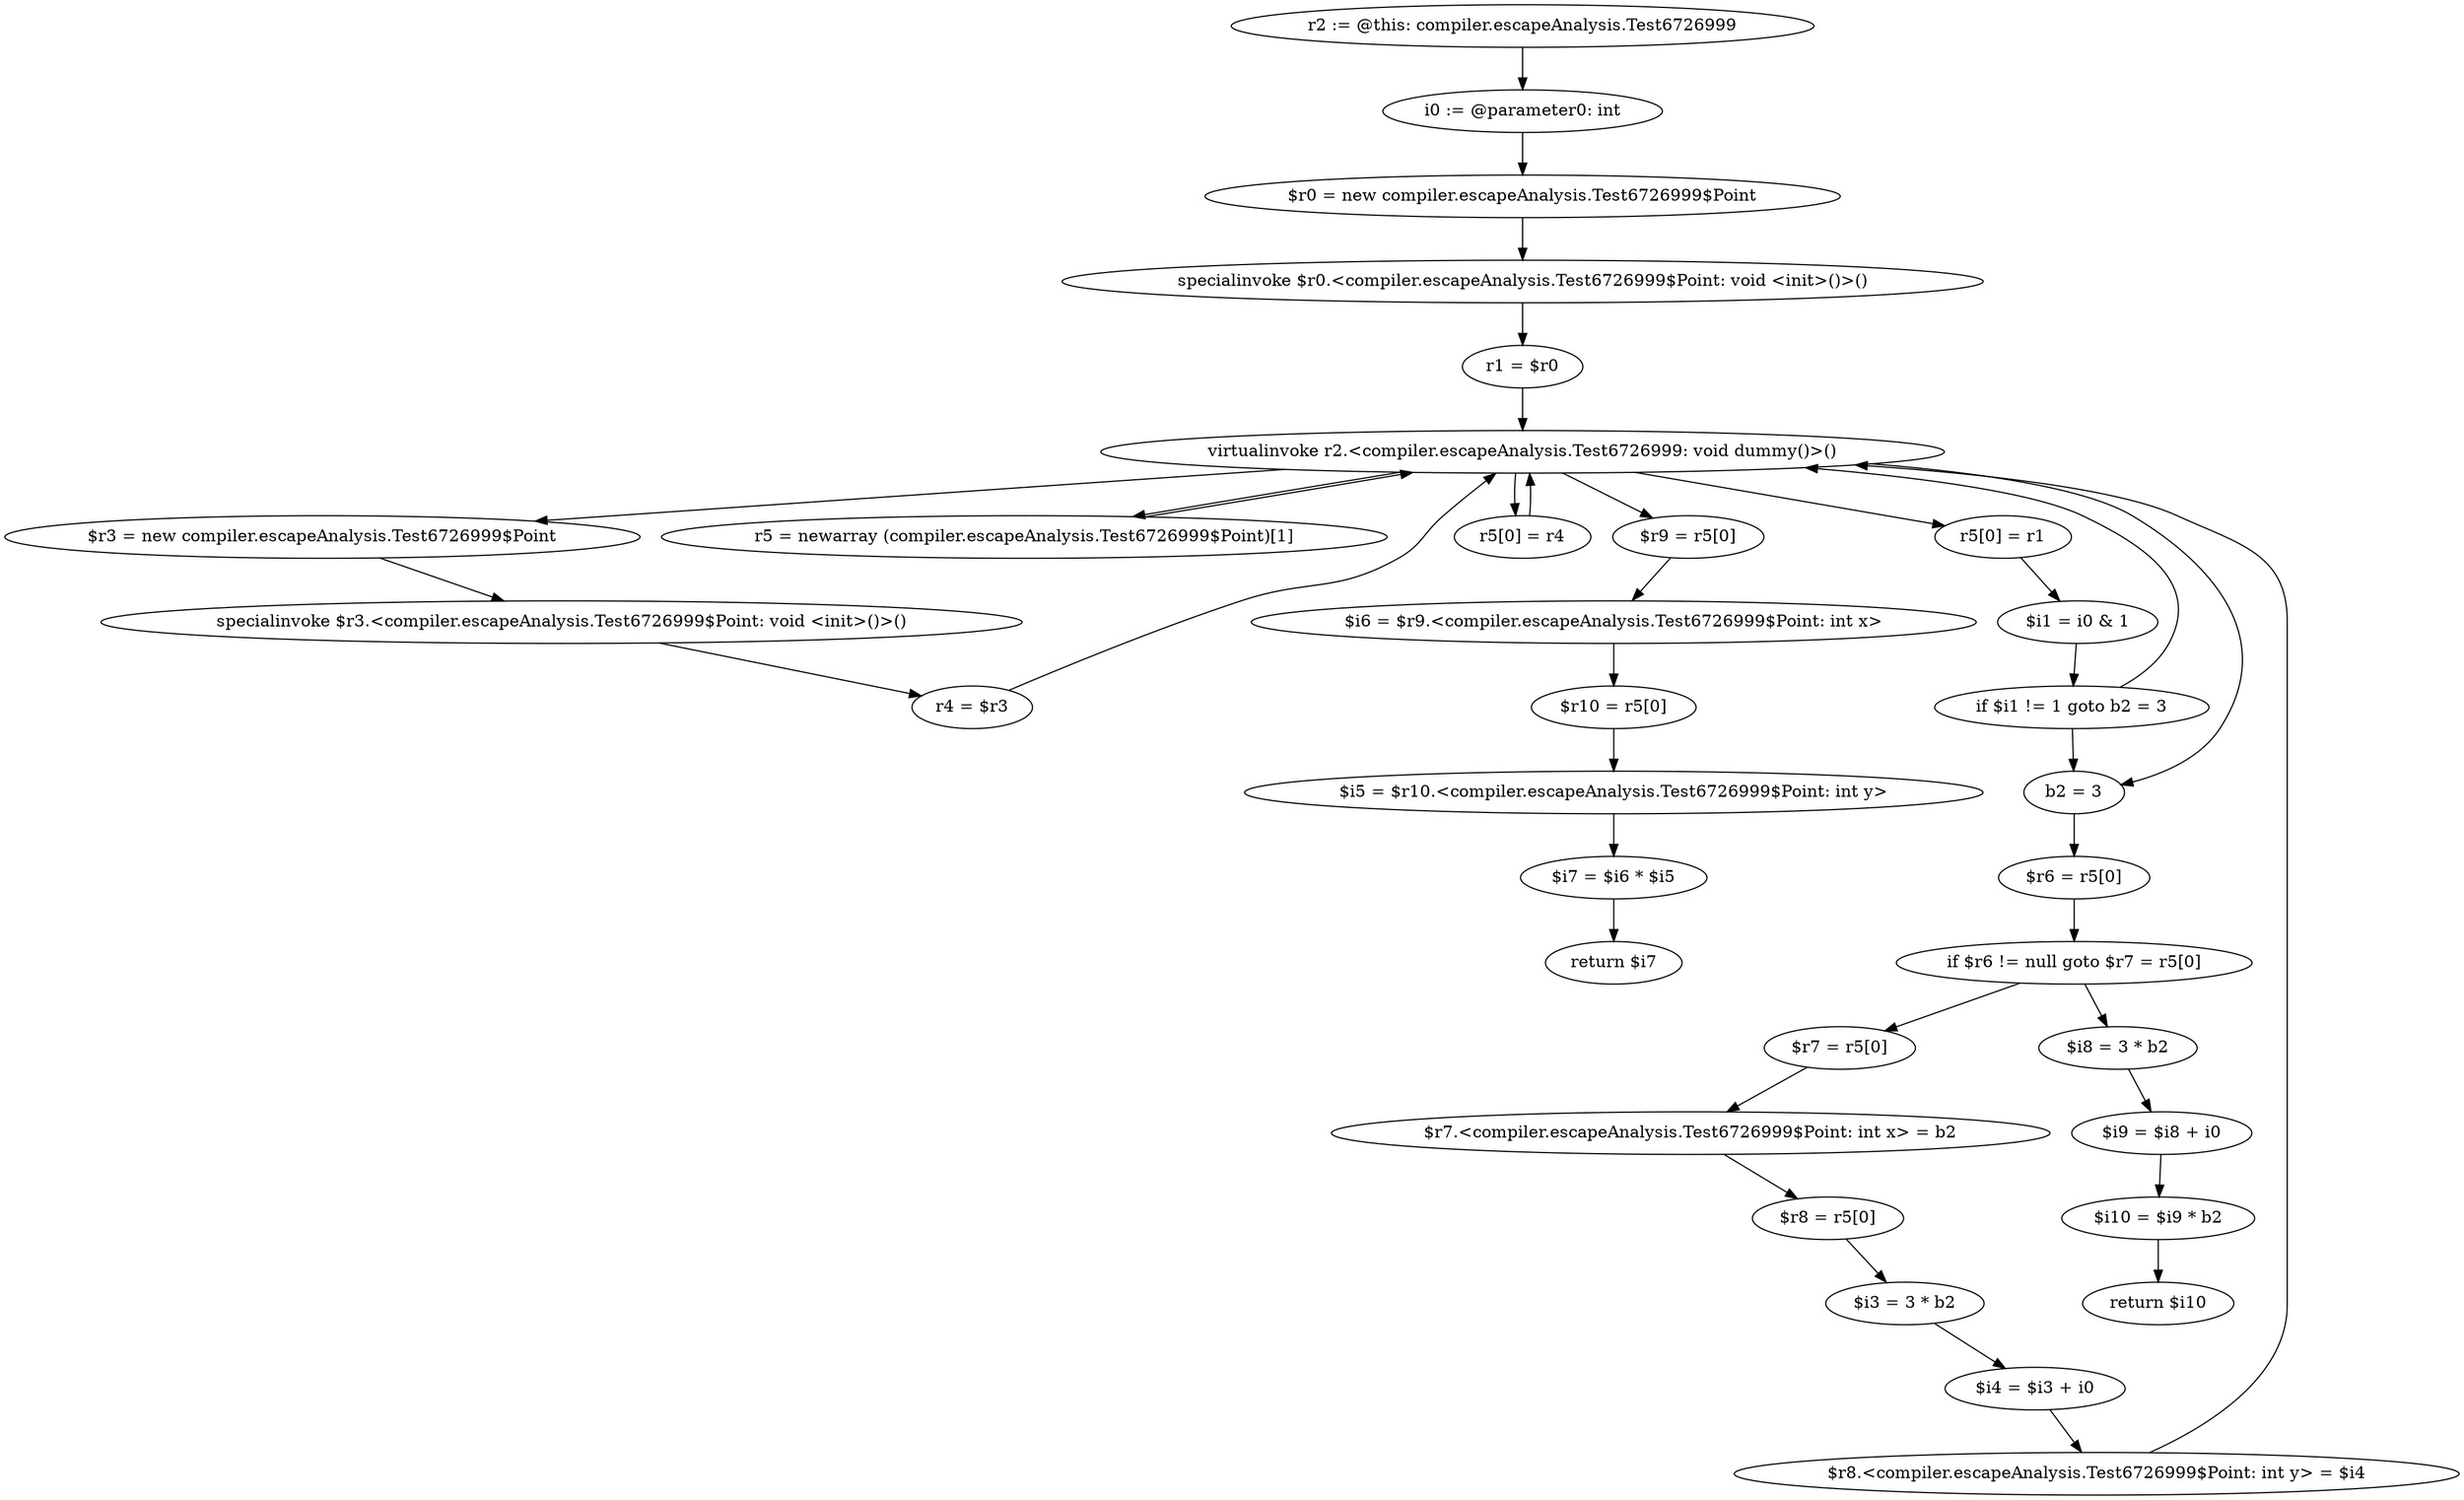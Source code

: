 digraph "unitGraph" {
    "r2 := @this: compiler.escapeAnalysis.Test6726999"
    "i0 := @parameter0: int"
    "$r0 = new compiler.escapeAnalysis.Test6726999$Point"
    "specialinvoke $r0.<compiler.escapeAnalysis.Test6726999$Point: void <init>()>()"
    "r1 = $r0"
    "virtualinvoke r2.<compiler.escapeAnalysis.Test6726999: void dummy()>()"
    "$r3 = new compiler.escapeAnalysis.Test6726999$Point"
    "specialinvoke $r3.<compiler.escapeAnalysis.Test6726999$Point: void <init>()>()"
    "r4 = $r3"
    "r5 = newarray (compiler.escapeAnalysis.Test6726999$Point)[1]"
    "r5[0] = r1"
    "$i1 = i0 & 1"
    "if $i1 != 1 goto b2 = 3"
    "r5[0] = r4"
    "b2 = 3"
    "$r6 = r5[0]"
    "if $r6 != null goto $r7 = r5[0]"
    "$i8 = 3 * b2"
    "$i9 = $i8 + i0"
    "$i10 = $i9 * b2"
    "return $i10"
    "$r7 = r5[0]"
    "$r7.<compiler.escapeAnalysis.Test6726999$Point: int x> = b2"
    "$r8 = r5[0]"
    "$i3 = 3 * b2"
    "$i4 = $i3 + i0"
    "$r8.<compiler.escapeAnalysis.Test6726999$Point: int y> = $i4"
    "$r9 = r5[0]"
    "$i6 = $r9.<compiler.escapeAnalysis.Test6726999$Point: int x>"
    "$r10 = r5[0]"
    "$i5 = $r10.<compiler.escapeAnalysis.Test6726999$Point: int y>"
    "$i7 = $i6 * $i5"
    "return $i7"
    "r2 := @this: compiler.escapeAnalysis.Test6726999"->"i0 := @parameter0: int";
    "i0 := @parameter0: int"->"$r0 = new compiler.escapeAnalysis.Test6726999$Point";
    "$r0 = new compiler.escapeAnalysis.Test6726999$Point"->"specialinvoke $r0.<compiler.escapeAnalysis.Test6726999$Point: void <init>()>()";
    "specialinvoke $r0.<compiler.escapeAnalysis.Test6726999$Point: void <init>()>()"->"r1 = $r0";
    "r1 = $r0"->"virtualinvoke r2.<compiler.escapeAnalysis.Test6726999: void dummy()>()";
    "virtualinvoke r2.<compiler.escapeAnalysis.Test6726999: void dummy()>()"->"$r3 = new compiler.escapeAnalysis.Test6726999$Point";
    "$r3 = new compiler.escapeAnalysis.Test6726999$Point"->"specialinvoke $r3.<compiler.escapeAnalysis.Test6726999$Point: void <init>()>()";
    "specialinvoke $r3.<compiler.escapeAnalysis.Test6726999$Point: void <init>()>()"->"r4 = $r3";
    "r4 = $r3"->"virtualinvoke r2.<compiler.escapeAnalysis.Test6726999: void dummy()>()";
    "virtualinvoke r2.<compiler.escapeAnalysis.Test6726999: void dummy()>()"->"r5 = newarray (compiler.escapeAnalysis.Test6726999$Point)[1]";
    "r5 = newarray (compiler.escapeAnalysis.Test6726999$Point)[1]"->"virtualinvoke r2.<compiler.escapeAnalysis.Test6726999: void dummy()>()";
    "virtualinvoke r2.<compiler.escapeAnalysis.Test6726999: void dummy()>()"->"r5[0] = r1";
    "r5[0] = r1"->"$i1 = i0 & 1";
    "$i1 = i0 & 1"->"if $i1 != 1 goto b2 = 3";
    "if $i1 != 1 goto b2 = 3"->"virtualinvoke r2.<compiler.escapeAnalysis.Test6726999: void dummy()>()";
    "if $i1 != 1 goto b2 = 3"->"b2 = 3";
    "virtualinvoke r2.<compiler.escapeAnalysis.Test6726999: void dummy()>()"->"r5[0] = r4";
    "r5[0] = r4"->"virtualinvoke r2.<compiler.escapeAnalysis.Test6726999: void dummy()>()";
    "virtualinvoke r2.<compiler.escapeAnalysis.Test6726999: void dummy()>()"->"b2 = 3";
    "b2 = 3"->"$r6 = r5[0]";
    "$r6 = r5[0]"->"if $r6 != null goto $r7 = r5[0]";
    "if $r6 != null goto $r7 = r5[0]"->"$i8 = 3 * b2";
    "if $r6 != null goto $r7 = r5[0]"->"$r7 = r5[0]";
    "$i8 = 3 * b2"->"$i9 = $i8 + i0";
    "$i9 = $i8 + i0"->"$i10 = $i9 * b2";
    "$i10 = $i9 * b2"->"return $i10";
    "$r7 = r5[0]"->"$r7.<compiler.escapeAnalysis.Test6726999$Point: int x> = b2";
    "$r7.<compiler.escapeAnalysis.Test6726999$Point: int x> = b2"->"$r8 = r5[0]";
    "$r8 = r5[0]"->"$i3 = 3 * b2";
    "$i3 = 3 * b2"->"$i4 = $i3 + i0";
    "$i4 = $i3 + i0"->"$r8.<compiler.escapeAnalysis.Test6726999$Point: int y> = $i4";
    "$r8.<compiler.escapeAnalysis.Test6726999$Point: int y> = $i4"->"virtualinvoke r2.<compiler.escapeAnalysis.Test6726999: void dummy()>()";
    "virtualinvoke r2.<compiler.escapeAnalysis.Test6726999: void dummy()>()"->"$r9 = r5[0]";
    "$r9 = r5[0]"->"$i6 = $r9.<compiler.escapeAnalysis.Test6726999$Point: int x>";
    "$i6 = $r9.<compiler.escapeAnalysis.Test6726999$Point: int x>"->"$r10 = r5[0]";
    "$r10 = r5[0]"->"$i5 = $r10.<compiler.escapeAnalysis.Test6726999$Point: int y>";
    "$i5 = $r10.<compiler.escapeAnalysis.Test6726999$Point: int y>"->"$i7 = $i6 * $i5";
    "$i7 = $i6 * $i5"->"return $i7";
}
